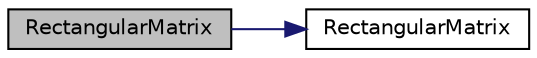 digraph "RectangularMatrix"
{
  bgcolor="transparent";
  edge [fontname="Helvetica",fontsize="10",labelfontname="Helvetica",labelfontsize="10"];
  node [fontname="Helvetica",fontsize="10",shape=record];
  rankdir="LR";
  Node1 [label="RectangularMatrix",height=0.2,width=0.4,color="black", fillcolor="grey75", style="filled", fontcolor="black"];
  Node1 -> Node2 [color="midnightblue",fontsize="10",style="solid",fontname="Helvetica"];
  Node2 [label="RectangularMatrix",height=0.2,width=0.4,color="black",URL="$a02150.html#a1cf04d4405932d361079823b53292dd2",tooltip="Null constructor. "];
}
